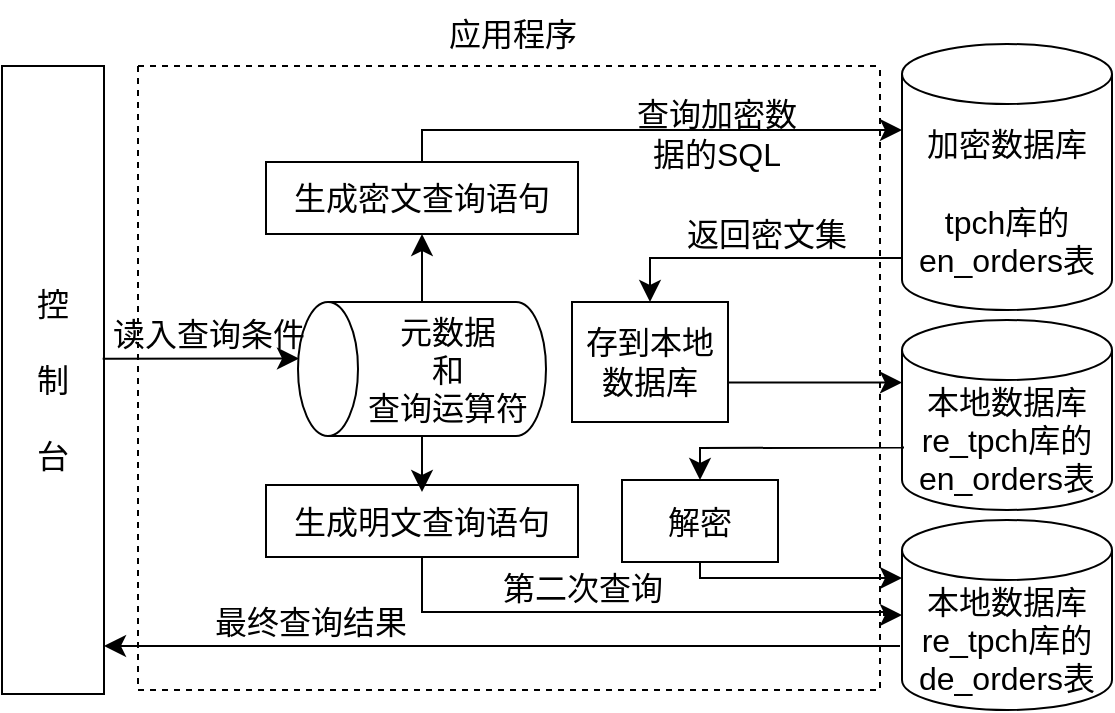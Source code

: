 <mxfile version="22.1.7" type="github">
  <diagram name="第 1 页" id="HQdXvS2Kd22kwt-1myGQ">
    <mxGraphModel dx="1275" dy="477" grid="0" gridSize="10" guides="1" tooltips="1" connect="1" arrows="1" fold="1" page="0" pageScale="1" pageWidth="827" pageHeight="1169" math="0" shadow="0">
      <root>
        <mxCell id="0" />
        <mxCell id="1" parent="0" />
        <mxCell id="kL6fY9l-77Ifht3OEV60-31" value="" style="swimlane;startSize=0;fontSize=16;dashed=1;" vertex="1" parent="1">
          <mxGeometry x="-164" y="239" width="371" height="312" as="geometry" />
        </mxCell>
        <mxCell id="kL6fY9l-77Ifht3OEV60-38" value="生成密文查询语句" style="whiteSpace=wrap;html=1;fontSize=16;rounded=0;" vertex="1" parent="kL6fY9l-77Ifht3OEV60-31">
          <mxGeometry x="64" y="48" width="156" height="36" as="geometry" />
        </mxCell>
        <mxCell id="kL6fY9l-77Ifht3OEV60-48" value="查询加密数据的SQL" style="text;html=1;strokeColor=none;fillColor=none;align=center;verticalAlign=middle;whiteSpace=wrap;rounded=0;fontSize=16;" vertex="1" parent="kL6fY9l-77Ifht3OEV60-31">
          <mxGeometry x="242" y="14" width="95" height="40.5" as="geometry" />
        </mxCell>
        <mxCell id="kL6fY9l-77Ifht3OEV60-50" value="存到本地数据库" style="whiteSpace=wrap;html=1;fontSize=16;rounded=0;" vertex="1" parent="kL6fY9l-77Ifht3OEV60-31">
          <mxGeometry x="217" y="118" width="78" height="60" as="geometry" />
        </mxCell>
        <mxCell id="kL6fY9l-77Ifht3OEV60-52" value="返回密文集" style="text;html=1;strokeColor=none;fillColor=none;align=center;verticalAlign=middle;whiteSpace=wrap;rounded=0;fontSize=16;" vertex="1" parent="kL6fY9l-77Ifht3OEV60-31">
          <mxGeometry x="267" y="64" width="95" height="40.5" as="geometry" />
        </mxCell>
        <mxCell id="kL6fY9l-77Ifht3OEV60-57" value="解密" style="whiteSpace=wrap;html=1;fontSize=16;rounded=0;" vertex="1" parent="kL6fY9l-77Ifht3OEV60-31">
          <mxGeometry x="242" y="207" width="78" height="41" as="geometry" />
        </mxCell>
        <mxCell id="kL6fY9l-77Ifht3OEV60-62" value="" style="edgeStyle=segmentEdgeStyle;endArrow=classic;html=1;curved=0;rounded=0;endSize=8;startSize=8;fontSize=12;exitX=0;exitY=0;exitDx=0;exitDy=63.75;exitPerimeter=0;entryX=1;entryY=0.924;entryDx=0;entryDy=0;entryPerimeter=0;" edge="1" parent="kL6fY9l-77Ifht3OEV60-31" target="kL6fY9l-77Ifht3OEV60-32">
          <mxGeometry width="50" height="50" relative="1" as="geometry">
            <mxPoint x="381" y="290" as="sourcePoint" />
            <mxPoint x="71" y="290" as="targetPoint" />
            <Array as="points" />
          </mxGeometry>
        </mxCell>
        <mxCell id="kL6fY9l-77Ifht3OEV60-66" value="元数据&lt;br&gt;和&lt;br&gt;查询运算符" style="shape=cylinder3;whiteSpace=wrap;html=1;boundedLbl=1;backgroundOutline=1;size=15;fontSize=16;direction=north;" vertex="1" parent="kL6fY9l-77Ifht3OEV60-31">
          <mxGeometry x="80" y="118" width="124" height="67" as="geometry" />
        </mxCell>
        <mxCell id="kL6fY9l-77Ifht3OEV60-69" value="读入查询条件" style="text;html=1;strokeColor=none;fillColor=none;align=center;verticalAlign=middle;whiteSpace=wrap;rounded=0;fontSize=16;" vertex="1" parent="kL6fY9l-77Ifht3OEV60-31">
          <mxGeometry x="-16" y="114" width="103" height="40.5" as="geometry" />
        </mxCell>
        <mxCell id="kL6fY9l-77Ifht3OEV60-72" value="" style="edgeStyle=segmentEdgeStyle;endArrow=classic;html=1;curved=0;rounded=0;endSize=8;startSize=8;fontSize=12;entryX=0.5;entryY=1;entryDx=0;entryDy=0;exitX=1;exitY=0.5;exitDx=0;exitDy=0;exitPerimeter=0;" edge="1" parent="kL6fY9l-77Ifht3OEV60-31" source="kL6fY9l-77Ifht3OEV60-66" target="kL6fY9l-77Ifht3OEV60-38">
          <mxGeometry width="50" height="50" relative="1" as="geometry">
            <mxPoint x="215" y="183" as="sourcePoint" />
            <mxPoint x="265" y="133" as="targetPoint" />
          </mxGeometry>
        </mxCell>
        <mxCell id="kL6fY9l-77Ifht3OEV60-73" value="生成明文查询语句" style="whiteSpace=wrap;html=1;fontSize=16;rounded=0;" vertex="1" parent="kL6fY9l-77Ifht3OEV60-31">
          <mxGeometry x="64" y="209.5" width="156" height="36" as="geometry" />
        </mxCell>
        <mxCell id="kL6fY9l-77Ifht3OEV60-75" value="" style="edgeStyle=segmentEdgeStyle;endArrow=classic;html=1;curved=0;rounded=0;endSize=8;startSize=8;fontSize=12;exitX=0;exitY=0.5;exitDx=0;exitDy=0;exitPerimeter=0;" edge="1" parent="kL6fY9l-77Ifht3OEV60-31" source="kL6fY9l-77Ifht3OEV60-66">
          <mxGeometry width="50" height="50" relative="1" as="geometry">
            <mxPoint x="275" y="172.5" as="sourcePoint" />
            <mxPoint x="142" y="213" as="targetPoint" />
            <Array as="points">
              <mxPoint x="142" y="198" />
              <mxPoint x="142" y="198" />
            </Array>
          </mxGeometry>
        </mxCell>
        <mxCell id="kL6fY9l-77Ifht3OEV60-76" value="第二次查询" style="text;html=1;strokeColor=none;fillColor=none;align=center;verticalAlign=middle;whiteSpace=wrap;rounded=0;fontSize=16;" vertex="1" parent="kL6fY9l-77Ifht3OEV60-31">
          <mxGeometry x="171" y="241" width="103" height="40.5" as="geometry" />
        </mxCell>
        <mxCell id="kL6fY9l-77Ifht3OEV60-77" value="最终查询结果" style="text;html=1;strokeColor=none;fillColor=none;align=center;verticalAlign=middle;whiteSpace=wrap;rounded=0;fontSize=16;" vertex="1" parent="kL6fY9l-77Ifht3OEV60-31">
          <mxGeometry x="35" y="258" width="103" height="40.5" as="geometry" />
        </mxCell>
        <mxCell id="kL6fY9l-77Ifht3OEV60-32" value="控&lt;br&gt;&lt;br&gt;制&lt;br&gt;&lt;br&gt;台" style="rounded=0;whiteSpace=wrap;html=1;fontSize=16;" vertex="1" parent="1">
          <mxGeometry x="-232" y="239" width="51" height="314" as="geometry" />
        </mxCell>
        <mxCell id="kL6fY9l-77Ifht3OEV60-33" value="应用程序" style="text;html=1;strokeColor=none;fillColor=none;align=center;verticalAlign=middle;whiteSpace=wrap;rounded=0;fontSize=16;" vertex="1" parent="1">
          <mxGeometry x="-31.5" y="206" width="109" height="33" as="geometry" />
        </mxCell>
        <mxCell id="kL6fY9l-77Ifht3OEV60-45" value="加密数据库&lt;br&gt;&lt;br&gt;tpch库的en_orders表" style="shape=cylinder3;whiteSpace=wrap;html=1;boundedLbl=1;backgroundOutline=1;size=15;fontSize=16;" vertex="1" parent="1">
          <mxGeometry x="218" y="228" width="105" height="133" as="geometry" />
        </mxCell>
        <mxCell id="kL6fY9l-77Ifht3OEV60-47" value="" style="edgeStyle=segmentEdgeStyle;endArrow=classic;html=1;curved=0;rounded=0;endSize=8;startSize=8;fontSize=12;exitX=0.5;exitY=0;exitDx=0;exitDy=0;" edge="1" parent="1" source="kL6fY9l-77Ifht3OEV60-38">
          <mxGeometry width="50" height="50" relative="1" as="geometry">
            <mxPoint x="23" y="409" as="sourcePoint" />
            <mxPoint x="218" y="271" as="targetPoint" />
            <Array as="points">
              <mxPoint x="-22" y="271" />
            </Array>
          </mxGeometry>
        </mxCell>
        <mxCell id="kL6fY9l-77Ifht3OEV60-51" value="" style="edgeStyle=segmentEdgeStyle;endArrow=classic;html=1;curved=0;rounded=0;endSize=8;startSize=8;fontSize=12;exitX=0;exitY=0;exitDx=0;exitDy=92.25;entryX=0.5;entryY=0;entryDx=0;entryDy=0;exitPerimeter=0;" edge="1" parent="1" source="kL6fY9l-77Ifht3OEV60-45" target="kL6fY9l-77Ifht3OEV60-50">
          <mxGeometry width="50" height="50" relative="1" as="geometry">
            <mxPoint x="-14" y="376" as="sourcePoint" />
            <mxPoint x="219" y="320" as="targetPoint" />
            <Array as="points">
              <mxPoint x="92" y="335" />
            </Array>
          </mxGeometry>
        </mxCell>
        <mxCell id="kL6fY9l-77Ifht3OEV60-53" value="本地数据库&lt;br&gt;re_tpch库的en_orders表" style="shape=cylinder3;whiteSpace=wrap;html=1;boundedLbl=1;backgroundOutline=1;size=15;fontSize=16;" vertex="1" parent="1">
          <mxGeometry x="218" y="366" width="105" height="95" as="geometry" />
        </mxCell>
        <mxCell id="kL6fY9l-77Ifht3OEV60-54" value="本地数据库&lt;br&gt;re_tpch库的de_orders表" style="shape=cylinder3;whiteSpace=wrap;html=1;boundedLbl=1;backgroundOutline=1;size=15;fontSize=16;" vertex="1" parent="1">
          <mxGeometry x="218" y="466" width="105" height="95" as="geometry" />
        </mxCell>
        <mxCell id="kL6fY9l-77Ifht3OEV60-56" value="" style="edgeStyle=segmentEdgeStyle;endArrow=classic;html=1;curved=0;rounded=0;endSize=8;startSize=8;fontSize=12;exitX=1;exitY=0.5;exitDx=0;exitDy=0;entryX=0;entryY=0;entryDx=0;entryDy=31.25;entryPerimeter=0;" edge="1" parent="1" source="kL6fY9l-77Ifht3OEV60-50" target="kL6fY9l-77Ifht3OEV60-53">
          <mxGeometry width="50" height="50" relative="1" as="geometry">
            <mxPoint x="-14" y="376" as="sourcePoint" />
            <mxPoint x="219" y="305" as="targetPoint" />
            <Array as="points">
              <mxPoint x="131" y="397" />
            </Array>
          </mxGeometry>
        </mxCell>
        <mxCell id="kL6fY9l-77Ifht3OEV60-59" value="" style="edgeStyle=segmentEdgeStyle;endArrow=classic;html=1;curved=0;rounded=0;endSize=8;startSize=8;fontSize=12;exitX=0;exitY=0;exitDx=0;exitDy=63.75;entryX=0.5;entryY=0;entryDx=0;entryDy=0;exitPerimeter=0;" edge="1" parent="1" source="kL6fY9l-77Ifht3OEV60-53" target="kL6fY9l-77Ifht3OEV60-57">
          <mxGeometry width="50" height="50" relative="1" as="geometry">
            <mxPoint x="266" y="426" as="sourcePoint" />
            <mxPoint x="140" y="472" as="targetPoint" />
            <Array as="points">
              <mxPoint x="219" y="430" />
              <mxPoint x="92" y="430" />
            </Array>
          </mxGeometry>
        </mxCell>
        <mxCell id="kL6fY9l-77Ifht3OEV60-61" value="" style="edgeStyle=segmentEdgeStyle;endArrow=classic;html=1;curved=0;rounded=0;endSize=8;startSize=8;fontSize=12;exitX=0.5;exitY=1;exitDx=0;exitDy=0;" edge="1" parent="1" source="kL6fY9l-77Ifht3OEV60-57">
          <mxGeometry width="50" height="50" relative="1" as="geometry">
            <mxPoint x="131" y="492" as="sourcePoint" />
            <mxPoint x="218" y="495" as="targetPoint" />
            <Array as="points">
              <mxPoint x="117" y="495" />
            </Array>
          </mxGeometry>
        </mxCell>
        <mxCell id="kL6fY9l-77Ifht3OEV60-64" value="" style="edgeStyle=segmentEdgeStyle;endArrow=classic;html=1;curved=0;rounded=0;endSize=8;startSize=8;fontSize=12;exitX=0.5;exitY=1;exitDx=0;exitDy=0;entryX=0;entryY=0.5;entryDx=0;entryDy=0;entryPerimeter=0;" edge="1" parent="1" source="kL6fY9l-77Ifht3OEV60-73" target="kL6fY9l-77Ifht3OEV60-54">
          <mxGeometry width="50" height="50" relative="1" as="geometry">
            <mxPoint x="-119.5" y="411" as="sourcePoint" />
            <mxPoint x="218" y="512" as="targetPoint" />
            <Array as="points">
              <mxPoint x="-22" y="512" />
              <mxPoint x="209" y="512" />
              <mxPoint x="209" y="514" />
            </Array>
          </mxGeometry>
        </mxCell>
        <mxCell id="kL6fY9l-77Ifht3OEV60-68" value="" style="edgeStyle=segmentEdgeStyle;endArrow=classic;html=1;curved=0;rounded=0;endSize=8;startSize=8;fontSize=12;exitX=0.987;exitY=0.466;exitDx=0;exitDy=0;exitPerimeter=0;entryX=0.592;entryY=0.004;entryDx=0;entryDy=0;entryPerimeter=0;" edge="1" parent="1" source="kL6fY9l-77Ifht3OEV60-32" target="kL6fY9l-77Ifht3OEV60-66">
          <mxGeometry width="50" height="50" relative="1" as="geometry">
            <mxPoint x="51" y="422" as="sourcePoint" />
            <mxPoint x="101" y="372" as="targetPoint" />
          </mxGeometry>
        </mxCell>
      </root>
    </mxGraphModel>
  </diagram>
</mxfile>

